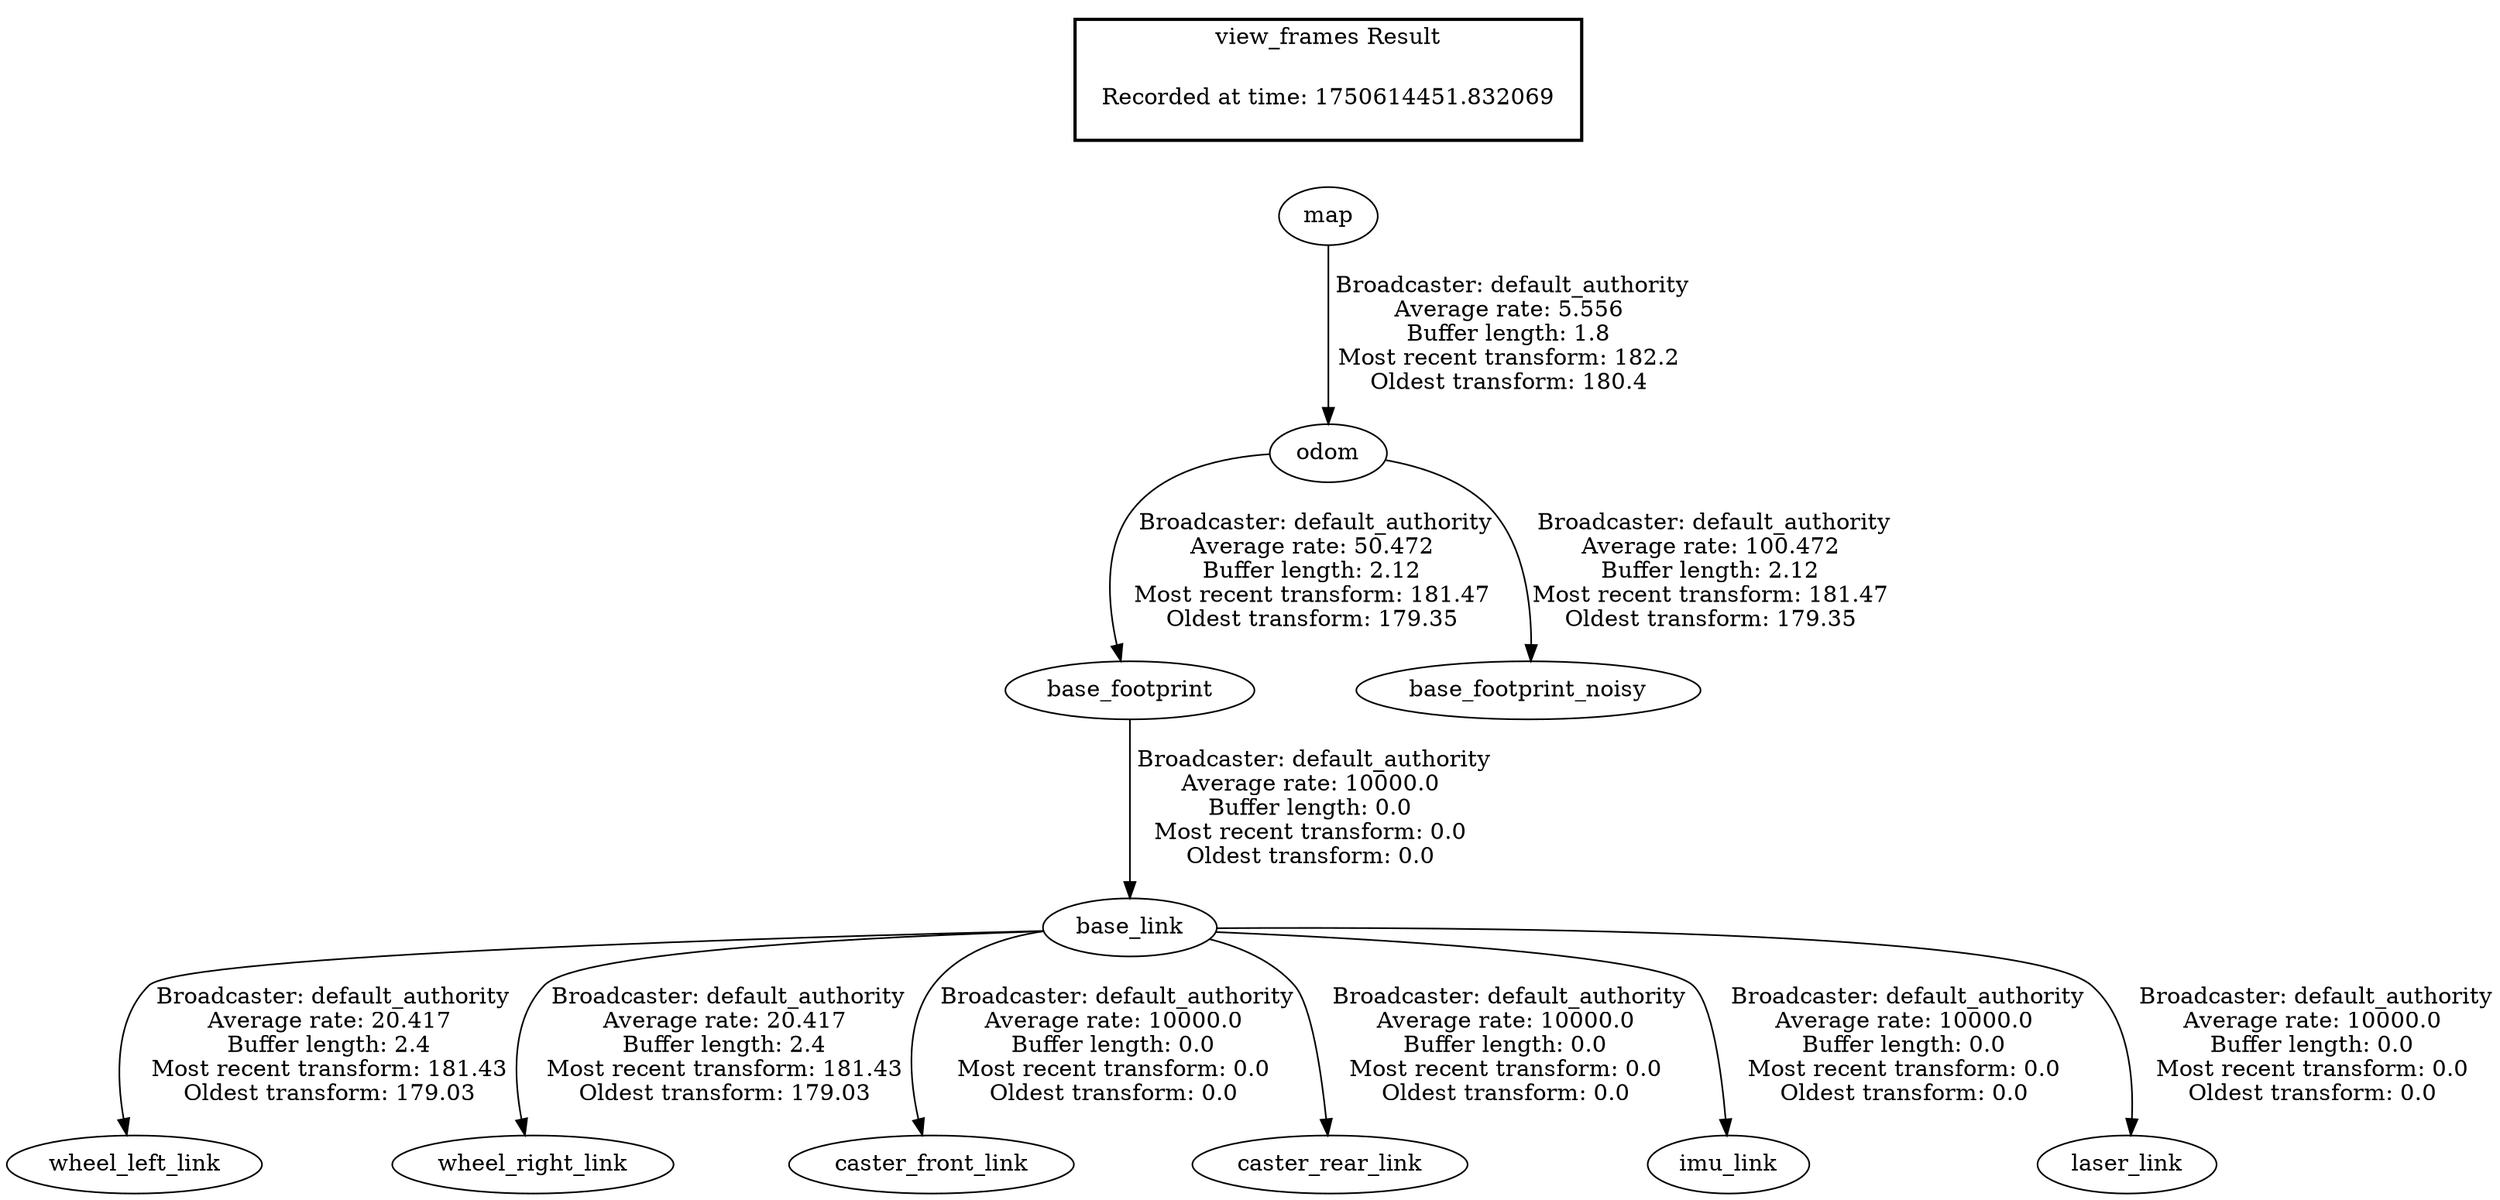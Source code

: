 digraph G {
"base_link" -> "wheel_left_link"[label=" Broadcaster: default_authority\nAverage rate: 20.417\nBuffer length: 2.4\nMost recent transform: 181.43\nOldest transform: 179.03\n"];
"base_footprint" -> "base_link"[label=" Broadcaster: default_authority\nAverage rate: 10000.0\nBuffer length: 0.0\nMost recent transform: 0.0\nOldest transform: 0.0\n"];
"base_link" -> "wheel_right_link"[label=" Broadcaster: default_authority\nAverage rate: 20.417\nBuffer length: 2.4\nMost recent transform: 181.43\nOldest transform: 179.03\n"];
"odom" -> "base_footprint"[label=" Broadcaster: default_authority\nAverage rate: 50.472\nBuffer length: 2.12\nMost recent transform: 181.47\nOldest transform: 179.35\n"];
"base_link" -> "caster_front_link"[label=" Broadcaster: default_authority\nAverage rate: 10000.0\nBuffer length: 0.0\nMost recent transform: 0.0\nOldest transform: 0.0\n"];
"base_link" -> "caster_rear_link"[label=" Broadcaster: default_authority\nAverage rate: 10000.0\nBuffer length: 0.0\nMost recent transform: 0.0\nOldest transform: 0.0\n"];
"base_link" -> "imu_link"[label=" Broadcaster: default_authority\nAverage rate: 10000.0\nBuffer length: 0.0\nMost recent transform: 0.0\nOldest transform: 0.0\n"];
"base_link" -> "laser_link"[label=" Broadcaster: default_authority\nAverage rate: 10000.0\nBuffer length: 0.0\nMost recent transform: 0.0\nOldest transform: 0.0\n"];
"map" -> "odom"[label=" Broadcaster: default_authority\nAverage rate: 5.556\nBuffer length: 1.8\nMost recent transform: 182.2\nOldest transform: 180.4\n"];
"odom" -> "base_footprint_noisy"[label=" Broadcaster: default_authority\nAverage rate: 100.472\nBuffer length: 2.12\nMost recent transform: 181.47\nOldest transform: 179.35\n"];
edge [style=invis];
 subgraph cluster_legend { style=bold; color=black; label ="view_frames Result";
"Recorded at time: 1750614451.832069"[ shape=plaintext ] ;
}->"map";
}